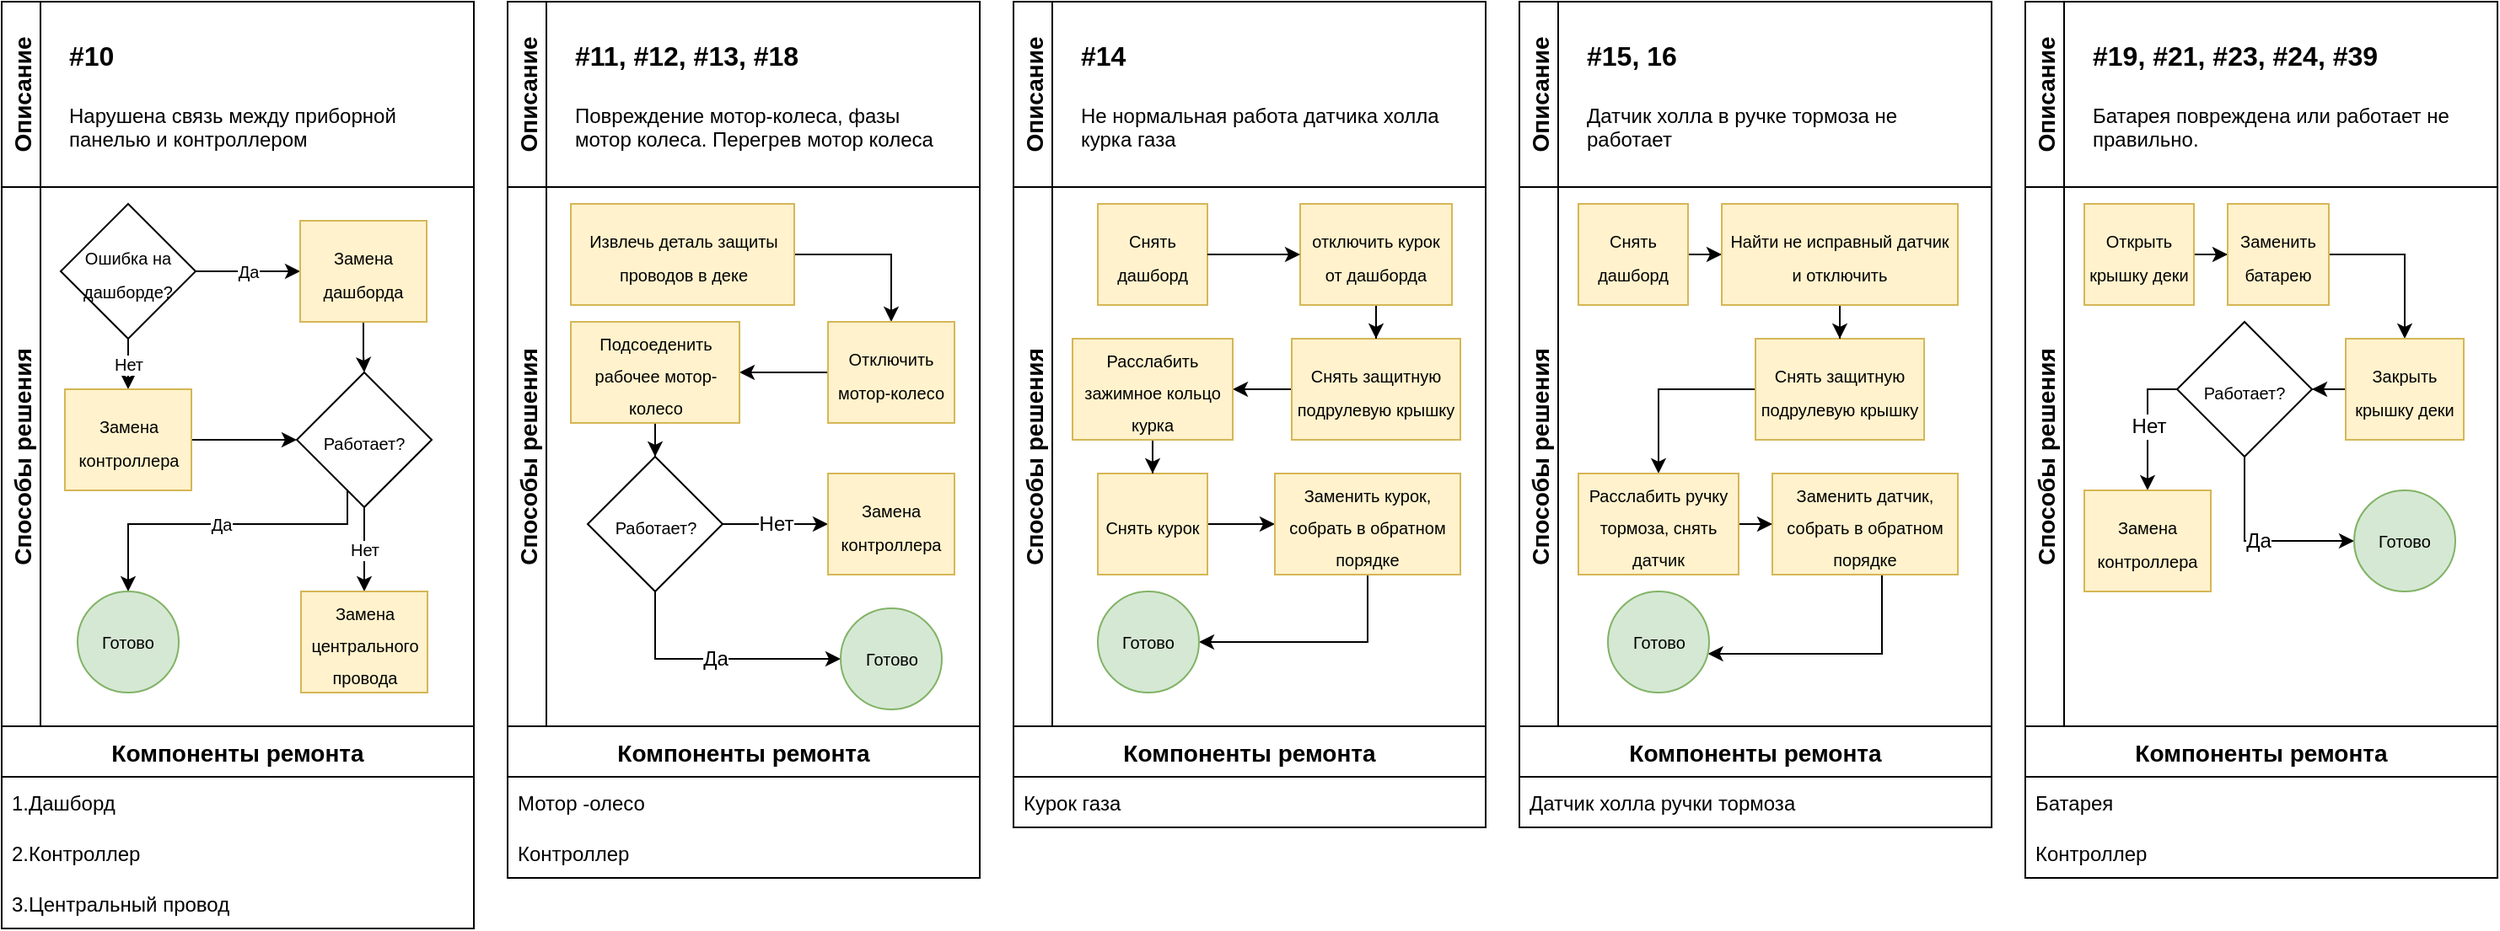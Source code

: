 <mxfile version="20.4.0" type="github">
  <diagram id="C5RBs43oDa-KdzZeNtuy" name="Page-1">
    <mxGraphModel dx="1050" dy="553" grid="1" gridSize="10" guides="1" tooltips="1" connect="1" arrows="1" fold="1" page="1" pageScale="1" pageWidth="827" pageHeight="1169" math="0" shadow="0">
      <root>
        <mxCell id="WIyWlLk6GJQsqaUBKTNV-0" />
        <mxCell id="WIyWlLk6GJQsqaUBKTNV-1" parent="WIyWlLk6GJQsqaUBKTNV-0" />
        <mxCell id="MVbqZQjScUCZrP6E3Oa8-44" value="" style="group" vertex="1" connectable="0" parent="WIyWlLk6GJQsqaUBKTNV-1">
          <mxGeometry x="10" y="20" width="280" height="550" as="geometry" />
        </mxCell>
        <mxCell id="MVbqZQjScUCZrP6E3Oa8-1" value="Способы решения" style="swimlane;horizontal=0;fontSize=14;" vertex="1" parent="MVbqZQjScUCZrP6E3Oa8-44">
          <mxGeometry y="110" width="280" height="320" as="geometry" />
        </mxCell>
        <mxCell id="MVbqZQjScUCZrP6E3Oa8-6" value="Да" style="edgeStyle=orthogonalEdgeStyle;rounded=0;orthogonalLoop=1;jettySize=auto;html=1;fontSize=10;" edge="1" parent="MVbqZQjScUCZrP6E3Oa8-1" source="MVbqZQjScUCZrP6E3Oa8-4" target="MVbqZQjScUCZrP6E3Oa8-5">
          <mxGeometry relative="1" as="geometry" />
        </mxCell>
        <mxCell id="MVbqZQjScUCZrP6E3Oa8-10" value="Нет" style="edgeStyle=orthogonalEdgeStyle;rounded=0;orthogonalLoop=1;jettySize=auto;html=1;entryX=0.5;entryY=0;entryDx=0;entryDy=0;fontSize=10;" edge="1" parent="MVbqZQjScUCZrP6E3Oa8-1" source="MVbqZQjScUCZrP6E3Oa8-4" target="MVbqZQjScUCZrP6E3Oa8-8">
          <mxGeometry relative="1" as="geometry" />
        </mxCell>
        <mxCell id="MVbqZQjScUCZrP6E3Oa8-4" value="&lt;font style=&quot;font-size: 10px;&quot;&gt;Ошибка на дашборде?&lt;/font&gt;" style="rhombus;whiteSpace=wrap;html=1;fontSize=16;" vertex="1" parent="MVbqZQjScUCZrP6E3Oa8-1">
          <mxGeometry x="35" y="10" width="80" height="80" as="geometry" />
        </mxCell>
        <mxCell id="MVbqZQjScUCZrP6E3Oa8-25" style="edgeStyle=orthogonalEdgeStyle;rounded=0;orthogonalLoop=1;jettySize=auto;html=1;entryX=0.5;entryY=0;entryDx=0;entryDy=0;fontSize=10;" edge="1" parent="MVbqZQjScUCZrP6E3Oa8-1" source="MVbqZQjScUCZrP6E3Oa8-5" target="MVbqZQjScUCZrP6E3Oa8-11">
          <mxGeometry relative="1" as="geometry" />
        </mxCell>
        <mxCell id="MVbqZQjScUCZrP6E3Oa8-5" value="&lt;font style=&quot;font-size: 10px;&quot;&gt;Замена дашборда&lt;/font&gt;" style="whiteSpace=wrap;html=1;fontSize=16;fillColor=#fff2cc;strokeColor=#d6b656;" vertex="1" parent="MVbqZQjScUCZrP6E3Oa8-1">
          <mxGeometry x="177" y="20" width="75" height="60" as="geometry" />
        </mxCell>
        <mxCell id="MVbqZQjScUCZrP6E3Oa8-20" style="edgeStyle=orthogonalEdgeStyle;rounded=0;orthogonalLoop=1;jettySize=auto;html=1;entryX=0;entryY=0.5;entryDx=0;entryDy=0;fontSize=10;" edge="1" parent="MVbqZQjScUCZrP6E3Oa8-1" source="MVbqZQjScUCZrP6E3Oa8-8" target="MVbqZQjScUCZrP6E3Oa8-11">
          <mxGeometry relative="1" as="geometry" />
        </mxCell>
        <mxCell id="MVbqZQjScUCZrP6E3Oa8-8" value="&lt;font style=&quot;font-size: 10px;&quot;&gt;Замена контроллера&lt;/font&gt;" style="whiteSpace=wrap;html=1;fontSize=16;fillColor=#fff2cc;strokeColor=#d6b656;" vertex="1" parent="MVbqZQjScUCZrP6E3Oa8-1">
          <mxGeometry x="37.5" y="120" width="75" height="60" as="geometry" />
        </mxCell>
        <mxCell id="MVbqZQjScUCZrP6E3Oa8-23" value="Да" style="edgeStyle=orthogonalEdgeStyle;rounded=0;orthogonalLoop=1;jettySize=auto;html=1;fontSize=10;" edge="1" parent="MVbqZQjScUCZrP6E3Oa8-1" source="MVbqZQjScUCZrP6E3Oa8-11" target="MVbqZQjScUCZrP6E3Oa8-16">
          <mxGeometry relative="1" as="geometry">
            <Array as="points">
              <mxPoint x="205" y="200" />
              <mxPoint x="75" y="200" />
            </Array>
          </mxGeometry>
        </mxCell>
        <mxCell id="MVbqZQjScUCZrP6E3Oa8-24" value="Нет" style="edgeStyle=orthogonalEdgeStyle;rounded=0;orthogonalLoop=1;jettySize=auto;html=1;entryX=0.5;entryY=0;entryDx=0;entryDy=0;fontSize=10;" edge="1" parent="MVbqZQjScUCZrP6E3Oa8-1" source="MVbqZQjScUCZrP6E3Oa8-11" target="MVbqZQjScUCZrP6E3Oa8-13">
          <mxGeometry relative="1" as="geometry" />
        </mxCell>
        <mxCell id="MVbqZQjScUCZrP6E3Oa8-11" value="&lt;font style=&quot;font-size: 10px;&quot;&gt;Работает?&lt;/font&gt;" style="rhombus;whiteSpace=wrap;html=1;fontSize=16;" vertex="1" parent="MVbqZQjScUCZrP6E3Oa8-1">
          <mxGeometry x="175" y="110" width="80" height="80" as="geometry" />
        </mxCell>
        <mxCell id="MVbqZQjScUCZrP6E3Oa8-13" value="&lt;font style=&quot;font-size: 10px;&quot;&gt;Замена центрального провода&lt;/font&gt;" style="whiteSpace=wrap;html=1;fontSize=16;fillColor=#fff2cc;strokeColor=#d6b656;" vertex="1" parent="MVbqZQjScUCZrP6E3Oa8-1">
          <mxGeometry x="177.5" y="240" width="75" height="60" as="geometry" />
        </mxCell>
        <mxCell id="MVbqZQjScUCZrP6E3Oa8-16" value="Готово" style="ellipse;whiteSpace=wrap;html=1;aspect=fixed;fontSize=10;fillColor=#d5e8d4;strokeColor=#82b366;" vertex="1" parent="MVbqZQjScUCZrP6E3Oa8-1">
          <mxGeometry x="45" y="240" width="60" height="60" as="geometry" />
        </mxCell>
        <mxCell id="MVbqZQjScUCZrP6E3Oa8-2" value="Описание" style="swimlane;horizontal=0;fontSize=14;" vertex="1" parent="MVbqZQjScUCZrP6E3Oa8-44">
          <mxGeometry width="280" height="110" as="geometry" />
        </mxCell>
        <mxCell id="MVbqZQjScUCZrP6E3Oa8-0" value="&lt;h1&gt;&lt;font style=&quot;font-size: 16px;&quot;&gt;#10&lt;/font&gt;&lt;/h1&gt;&lt;p&gt;Нарушена связь между приборной панелью и контроллером&lt;br&gt;&lt;/p&gt;" style="text;html=1;strokeColor=none;fillColor=none;spacing=5;spacingTop=-20;whiteSpace=wrap;overflow=hidden;rounded=0;" vertex="1" parent="MVbqZQjScUCZrP6E3Oa8-2">
          <mxGeometry x="35" y="10" width="235" height="90" as="geometry" />
        </mxCell>
        <mxCell id="MVbqZQjScUCZrP6E3Oa8-40" value="Компоненты ремонта" style="swimlane;fontStyle=1;childLayout=stackLayout;horizontal=1;startSize=30;horizontalStack=0;resizeParent=1;resizeParentMax=0;resizeLast=0;collapsible=1;marginBottom=0;fontSize=14;" vertex="1" parent="MVbqZQjScUCZrP6E3Oa8-44">
          <mxGeometry y="430" width="280" height="120" as="geometry" />
        </mxCell>
        <mxCell id="MVbqZQjScUCZrP6E3Oa8-41" value="1.Дашборд" style="text;strokeColor=none;fillColor=none;align=left;verticalAlign=middle;spacingLeft=4;spacingRight=4;overflow=hidden;points=[[0,0.5],[1,0.5]];portConstraint=eastwest;rotatable=0;fontSize=12;" vertex="1" parent="MVbqZQjScUCZrP6E3Oa8-40">
          <mxGeometry y="30" width="280" height="30" as="geometry" />
        </mxCell>
        <mxCell id="MVbqZQjScUCZrP6E3Oa8-42" value="2.Контроллер" style="text;strokeColor=none;fillColor=none;align=left;verticalAlign=middle;spacingLeft=4;spacingRight=4;overflow=hidden;points=[[0,0.5],[1,0.5]];portConstraint=eastwest;rotatable=0;fontSize=12;" vertex="1" parent="MVbqZQjScUCZrP6E3Oa8-40">
          <mxGeometry y="60" width="280" height="30" as="geometry" />
        </mxCell>
        <mxCell id="MVbqZQjScUCZrP6E3Oa8-43" value="3.Центральный провод" style="text;strokeColor=none;fillColor=none;align=left;verticalAlign=middle;spacingLeft=4;spacingRight=4;overflow=hidden;points=[[0,0.5],[1,0.5]];portConstraint=eastwest;rotatable=0;fontSize=12;" vertex="1" parent="MVbqZQjScUCZrP6E3Oa8-40">
          <mxGeometry y="90" width="280" height="30" as="geometry" />
        </mxCell>
        <mxCell id="MVbqZQjScUCZrP6E3Oa8-45" value="" style="group" vertex="1" connectable="0" parent="WIyWlLk6GJQsqaUBKTNV-1">
          <mxGeometry x="310" y="20" width="280" height="550" as="geometry" />
        </mxCell>
        <mxCell id="MVbqZQjScUCZrP6E3Oa8-46" value="Способы решения" style="swimlane;horizontal=0;fontSize=14;" vertex="1" parent="MVbqZQjScUCZrP6E3Oa8-45">
          <mxGeometry y="110" width="280" height="320" as="geometry" />
        </mxCell>
        <mxCell id="MVbqZQjScUCZrP6E3Oa8-75" style="edgeStyle=orthogonalEdgeStyle;rounded=0;orthogonalLoop=1;jettySize=auto;html=1;entryX=0.5;entryY=0;entryDx=0;entryDy=0;fontSize=12;" edge="1" parent="MVbqZQjScUCZrP6E3Oa8-46" source="MVbqZQjScUCZrP6E3Oa8-51" target="MVbqZQjScUCZrP6E3Oa8-53">
          <mxGeometry relative="1" as="geometry" />
        </mxCell>
        <mxCell id="MVbqZQjScUCZrP6E3Oa8-51" value="&lt;span style=&quot;font-size: 10px;&quot;&gt;Извлечь деталь защиты проводов в деке&lt;/span&gt;" style="whiteSpace=wrap;html=1;fontSize=16;fillColor=#fff2cc;strokeColor=#d6b656;" vertex="1" parent="MVbqZQjScUCZrP6E3Oa8-46">
          <mxGeometry x="37.5" y="10" width="132.5" height="60" as="geometry" />
        </mxCell>
        <mxCell id="MVbqZQjScUCZrP6E3Oa8-76" style="edgeStyle=orthogonalEdgeStyle;rounded=0;orthogonalLoop=1;jettySize=auto;html=1;entryX=1;entryY=0.5;entryDx=0;entryDy=0;fontSize=12;" edge="1" parent="MVbqZQjScUCZrP6E3Oa8-46" source="MVbqZQjScUCZrP6E3Oa8-53" target="MVbqZQjScUCZrP6E3Oa8-57">
          <mxGeometry relative="1" as="geometry" />
        </mxCell>
        <mxCell id="MVbqZQjScUCZrP6E3Oa8-53" value="&lt;font style=&quot;font-size: 10px;&quot;&gt;Отключить мотор-колесо&lt;/font&gt;" style="whiteSpace=wrap;html=1;fontSize=16;fillColor=#fff2cc;strokeColor=#d6b656;" vertex="1" parent="MVbqZQjScUCZrP6E3Oa8-46">
          <mxGeometry x="190" y="80" width="75" height="60" as="geometry" />
        </mxCell>
        <mxCell id="MVbqZQjScUCZrP6E3Oa8-77" style="edgeStyle=orthogonalEdgeStyle;rounded=0;orthogonalLoop=1;jettySize=auto;html=1;entryX=0.5;entryY=0;entryDx=0;entryDy=0;fontSize=12;" edge="1" parent="MVbqZQjScUCZrP6E3Oa8-46" source="MVbqZQjScUCZrP6E3Oa8-57" target="MVbqZQjScUCZrP6E3Oa8-66">
          <mxGeometry relative="1" as="geometry" />
        </mxCell>
        <mxCell id="MVbqZQjScUCZrP6E3Oa8-57" value="&lt;font style=&quot;font-size: 10px;&quot;&gt;Подсоеденить рабочее мотор-колесо&lt;/font&gt;" style="whiteSpace=wrap;html=1;fontSize=16;fillColor=#fff2cc;strokeColor=#d6b656;" vertex="1" parent="MVbqZQjScUCZrP6E3Oa8-46">
          <mxGeometry x="37.5" y="80" width="100" height="60" as="geometry" />
        </mxCell>
        <mxCell id="MVbqZQjScUCZrP6E3Oa8-78" value="Нет" style="edgeStyle=orthogonalEdgeStyle;rounded=0;orthogonalLoop=1;jettySize=auto;html=1;entryX=0;entryY=0.5;entryDx=0;entryDy=0;fontSize=12;" edge="1" parent="MVbqZQjScUCZrP6E3Oa8-46" source="MVbqZQjScUCZrP6E3Oa8-66" target="MVbqZQjScUCZrP6E3Oa8-70">
          <mxGeometry relative="1" as="geometry" />
        </mxCell>
        <mxCell id="MVbqZQjScUCZrP6E3Oa8-80" value="Да" style="edgeStyle=orthogonalEdgeStyle;rounded=0;orthogonalLoop=1;jettySize=auto;html=1;entryX=0;entryY=0.5;entryDx=0;entryDy=0;fontSize=12;" edge="1" parent="MVbqZQjScUCZrP6E3Oa8-46" source="MVbqZQjScUCZrP6E3Oa8-66" target="MVbqZQjScUCZrP6E3Oa8-72">
          <mxGeometry relative="1" as="geometry">
            <Array as="points">
              <mxPoint x="88" y="280" />
            </Array>
          </mxGeometry>
        </mxCell>
        <mxCell id="MVbqZQjScUCZrP6E3Oa8-66" value="&lt;font style=&quot;font-size: 10px;&quot;&gt;Работает?&lt;/font&gt;" style="rhombus;whiteSpace=wrap;html=1;fontSize=16;" vertex="1" parent="MVbqZQjScUCZrP6E3Oa8-46">
          <mxGeometry x="47.5" y="160" width="80" height="80" as="geometry" />
        </mxCell>
        <mxCell id="MVbqZQjScUCZrP6E3Oa8-72" value="Готово" style="ellipse;whiteSpace=wrap;html=1;aspect=fixed;fontSize=10;fillColor=#d5e8d4;strokeColor=#82b366;" vertex="1" parent="MVbqZQjScUCZrP6E3Oa8-46">
          <mxGeometry x="197.5" y="250" width="60" height="60" as="geometry" />
        </mxCell>
        <mxCell id="MVbqZQjScUCZrP6E3Oa8-70" value="&lt;font style=&quot;font-size: 10px;&quot;&gt;Замена контроллера&lt;/font&gt;" style="whiteSpace=wrap;html=1;fontSize=16;fillColor=#fff2cc;strokeColor=#d6b656;" vertex="1" parent="MVbqZQjScUCZrP6E3Oa8-46">
          <mxGeometry x="190" y="170" width="75" height="60" as="geometry" />
        </mxCell>
        <mxCell id="MVbqZQjScUCZrP6E3Oa8-59" value="Описание" style="swimlane;horizontal=0;fontSize=14;" vertex="1" parent="MVbqZQjScUCZrP6E3Oa8-45">
          <mxGeometry width="280" height="110" as="geometry" />
        </mxCell>
        <mxCell id="MVbqZQjScUCZrP6E3Oa8-60" value="&lt;h1&gt;&lt;font style=&quot;font-size: 16px;&quot;&gt;#11, #12, #13, #18&lt;/font&gt;&lt;/h1&gt;&lt;p&gt;Повреждение мотор-колеса, фазы мотор колеса. Перегрев мотор колеса&lt;br&gt;&lt;/p&gt;" style="text;html=1;strokeColor=none;fillColor=none;spacing=5;spacingTop=-20;whiteSpace=wrap;overflow=hidden;rounded=0;" vertex="1" parent="MVbqZQjScUCZrP6E3Oa8-59">
          <mxGeometry x="35" y="10" width="235" height="90" as="geometry" />
        </mxCell>
        <mxCell id="MVbqZQjScUCZrP6E3Oa8-61" value="Компоненты ремонта" style="swimlane;fontStyle=1;childLayout=stackLayout;horizontal=1;startSize=30;horizontalStack=0;resizeParent=1;resizeParentMax=0;resizeLast=0;collapsible=1;marginBottom=0;fontSize=14;" vertex="1" parent="MVbqZQjScUCZrP6E3Oa8-45">
          <mxGeometry y="430" width="280" height="90" as="geometry" />
        </mxCell>
        <mxCell id="MVbqZQjScUCZrP6E3Oa8-62" value="Мотор -олесо" style="text;strokeColor=none;fillColor=none;align=left;verticalAlign=middle;spacingLeft=4;spacingRight=4;overflow=hidden;points=[[0,0.5],[1,0.5]];portConstraint=eastwest;rotatable=0;fontSize=12;" vertex="1" parent="MVbqZQjScUCZrP6E3Oa8-61">
          <mxGeometry y="30" width="280" height="30" as="geometry" />
        </mxCell>
        <mxCell id="MVbqZQjScUCZrP6E3Oa8-63" value="Контроллер" style="text;strokeColor=none;fillColor=none;align=left;verticalAlign=middle;spacingLeft=4;spacingRight=4;overflow=hidden;points=[[0,0.5],[1,0.5]];portConstraint=eastwest;rotatable=0;fontSize=12;" vertex="1" parent="MVbqZQjScUCZrP6E3Oa8-61">
          <mxGeometry y="60" width="280" height="30" as="geometry" />
        </mxCell>
        <mxCell id="MVbqZQjScUCZrP6E3Oa8-81" value="Способы решения" style="swimlane;horizontal=0;fontSize=14;" vertex="1" parent="WIyWlLk6GJQsqaUBKTNV-1">
          <mxGeometry x="610" y="130" width="280" height="320" as="geometry" />
        </mxCell>
        <mxCell id="MVbqZQjScUCZrP6E3Oa8-84" style="edgeStyle=orthogonalEdgeStyle;rounded=0;orthogonalLoop=1;jettySize=auto;html=1;entryX=1;entryY=0.5;entryDx=0;entryDy=0;fontSize=12;" edge="1" parent="MVbqZQjScUCZrP6E3Oa8-81" source="MVbqZQjScUCZrP6E3Oa8-85">
          <mxGeometry relative="1" as="geometry">
            <mxPoint x="137.5" y="110" as="targetPoint" />
          </mxGeometry>
        </mxCell>
        <mxCell id="MVbqZQjScUCZrP6E3Oa8-86" style="edgeStyle=orthogonalEdgeStyle;rounded=0;orthogonalLoop=1;jettySize=auto;html=1;entryX=0.5;entryY=0;entryDx=0;entryDy=0;fontSize=12;" edge="1" parent="MVbqZQjScUCZrP6E3Oa8-81" target="MVbqZQjScUCZrP6E3Oa8-90">
          <mxGeometry relative="1" as="geometry">
            <mxPoint x="87.5" y="140" as="sourcePoint" />
          </mxGeometry>
        </mxCell>
        <mxCell id="MVbqZQjScUCZrP6E3Oa8-88" value="Нет" style="edgeStyle=orthogonalEdgeStyle;rounded=0;orthogonalLoop=1;jettySize=auto;html=1;entryX=0;entryY=0.5;entryDx=0;entryDy=0;fontSize=12;" edge="1" parent="MVbqZQjScUCZrP6E3Oa8-81" target="MVbqZQjScUCZrP6E3Oa8-92">
          <mxGeometry relative="1" as="geometry">
            <mxPoint x="127.5" y="200" as="sourcePoint" />
          </mxGeometry>
        </mxCell>
        <mxCell id="MVbqZQjScUCZrP6E3Oa8-89" value="Да" style="edgeStyle=orthogonalEdgeStyle;rounded=0;orthogonalLoop=1;jettySize=auto;html=1;entryX=0;entryY=0.5;entryDx=0;entryDy=0;fontSize=12;" edge="1" parent="MVbqZQjScUCZrP6E3Oa8-81" target="MVbqZQjScUCZrP6E3Oa8-91">
          <mxGeometry relative="1" as="geometry">
            <Array as="points">
              <mxPoint x="88" y="280" />
            </Array>
            <mxPoint x="87.5" y="240" as="sourcePoint" />
          </mxGeometry>
        </mxCell>
        <mxCell id="MVbqZQjScUCZrP6E3Oa8-99" value="&lt;span style=&quot;font-size: 10px;&quot;&gt;Снять дашборд&lt;/span&gt;" style="whiteSpace=wrap;html=1;fontSize=16;fillColor=#fff2cc;strokeColor=#d6b656;" vertex="1" parent="MVbqZQjScUCZrP6E3Oa8-81">
          <mxGeometry x="50" y="10" width="65" height="60" as="geometry" />
        </mxCell>
        <mxCell id="MVbqZQjScUCZrP6E3Oa8-152" style="edgeStyle=orthogonalEdgeStyle;rounded=0;orthogonalLoop=1;jettySize=auto;html=1;entryX=1;entryY=0.5;entryDx=0;entryDy=0;fontSize=12;" edge="1" parent="MVbqZQjScUCZrP6E3Oa8-81" source="MVbqZQjScUCZrP6E3Oa8-101" target="MVbqZQjScUCZrP6E3Oa8-83">
          <mxGeometry relative="1" as="geometry" />
        </mxCell>
        <mxCell id="MVbqZQjScUCZrP6E3Oa8-101" value="&lt;span style=&quot;font-size: 10px;&quot;&gt;Снять защитную подрулевую крышку&lt;/span&gt;" style="whiteSpace=wrap;html=1;fontSize=16;fillColor=#fff2cc;strokeColor=#d6b656;" vertex="1" parent="MVbqZQjScUCZrP6E3Oa8-81">
          <mxGeometry x="165" y="90" width="100" height="60" as="geometry" />
        </mxCell>
        <mxCell id="MVbqZQjScUCZrP6E3Oa8-154" style="edgeStyle=orthogonalEdgeStyle;rounded=0;orthogonalLoop=1;jettySize=auto;html=1;entryX=0;entryY=0.5;entryDx=0;entryDy=0;fontSize=12;" edge="1" parent="MVbqZQjScUCZrP6E3Oa8-81" source="MVbqZQjScUCZrP6E3Oa8-111" target="MVbqZQjScUCZrP6E3Oa8-115">
          <mxGeometry relative="1" as="geometry" />
        </mxCell>
        <mxCell id="MVbqZQjScUCZrP6E3Oa8-111" value="&lt;span style=&quot;font-size: 10px;&quot;&gt;Снять курок&lt;/span&gt;" style="whiteSpace=wrap;html=1;fontSize=16;fillColor=#fff2cc;strokeColor=#d6b656;" vertex="1" parent="MVbqZQjScUCZrP6E3Oa8-81">
          <mxGeometry x="50" y="170" width="65" height="60" as="geometry" />
        </mxCell>
        <mxCell id="MVbqZQjScUCZrP6E3Oa8-156" style="edgeStyle=orthogonalEdgeStyle;rounded=0;orthogonalLoop=1;jettySize=auto;html=1;entryX=1;entryY=0.5;entryDx=0;entryDy=0;fontSize=12;" edge="1" parent="MVbqZQjScUCZrP6E3Oa8-81" source="MVbqZQjScUCZrP6E3Oa8-115" target="MVbqZQjScUCZrP6E3Oa8-117">
          <mxGeometry relative="1" as="geometry">
            <Array as="points">
              <mxPoint x="210" y="270" />
            </Array>
          </mxGeometry>
        </mxCell>
        <mxCell id="MVbqZQjScUCZrP6E3Oa8-115" value="&lt;span style=&quot;font-size: 10px;&quot;&gt;Заменить курок, собрать в обратном порядке&lt;/span&gt;" style="whiteSpace=wrap;html=1;fontSize=16;fillColor=#fff2cc;strokeColor=#d6b656;" vertex="1" parent="MVbqZQjScUCZrP6E3Oa8-81">
          <mxGeometry x="155" y="170" width="110" height="60" as="geometry" />
        </mxCell>
        <mxCell id="MVbqZQjScUCZrP6E3Oa8-117" value="Готово" style="ellipse;whiteSpace=wrap;html=1;aspect=fixed;fontSize=10;fillColor=#d5e8d4;strokeColor=#82b366;" vertex="1" parent="MVbqZQjScUCZrP6E3Oa8-81">
          <mxGeometry x="50" y="240" width="60" height="60" as="geometry" />
        </mxCell>
        <mxCell id="MVbqZQjScUCZrP6E3Oa8-151" style="edgeStyle=orthogonalEdgeStyle;rounded=0;orthogonalLoop=1;jettySize=auto;html=1;entryX=0.5;entryY=0;entryDx=0;entryDy=0;fontSize=12;" edge="1" parent="MVbqZQjScUCZrP6E3Oa8-81" source="MVbqZQjScUCZrP6E3Oa8-144" target="MVbqZQjScUCZrP6E3Oa8-101">
          <mxGeometry relative="1" as="geometry" />
        </mxCell>
        <mxCell id="MVbqZQjScUCZrP6E3Oa8-144" value="&lt;span style=&quot;font-size: 10px;&quot;&gt;отключить курок от дашборда&lt;/span&gt;" style="whiteSpace=wrap;html=1;fontSize=16;fillColor=#fff2cc;strokeColor=#d6b656;" vertex="1" parent="MVbqZQjScUCZrP6E3Oa8-81">
          <mxGeometry x="170" y="10" width="90" height="60" as="geometry" />
        </mxCell>
        <mxCell id="MVbqZQjScUCZrP6E3Oa8-145" value="" style="edgeStyle=orthogonalEdgeStyle;rounded=0;orthogonalLoop=1;jettySize=auto;html=1;fontSize=12;" edge="1" parent="MVbqZQjScUCZrP6E3Oa8-81" source="MVbqZQjScUCZrP6E3Oa8-99" target="MVbqZQjScUCZrP6E3Oa8-144">
          <mxGeometry relative="1" as="geometry" />
        </mxCell>
        <mxCell id="MVbqZQjScUCZrP6E3Oa8-153" style="edgeStyle=orthogonalEdgeStyle;rounded=0;orthogonalLoop=1;jettySize=auto;html=1;entryX=0.5;entryY=0;entryDx=0;entryDy=0;fontSize=12;" edge="1" parent="MVbqZQjScUCZrP6E3Oa8-81" source="MVbqZQjScUCZrP6E3Oa8-83" target="MVbqZQjScUCZrP6E3Oa8-111">
          <mxGeometry relative="1" as="geometry" />
        </mxCell>
        <mxCell id="MVbqZQjScUCZrP6E3Oa8-83" value="&lt;span style=&quot;font-size: 10px;&quot;&gt;Расслабить зажимное кольцо курка&lt;/span&gt;" style="whiteSpace=wrap;html=1;fontSize=16;fillColor=#fff2cc;strokeColor=#d6b656;" vertex="1" parent="MVbqZQjScUCZrP6E3Oa8-81">
          <mxGeometry x="35" y="90" width="95" height="60" as="geometry" />
        </mxCell>
        <mxCell id="MVbqZQjScUCZrP6E3Oa8-93" value="Описание" style="swimlane;horizontal=0;fontSize=14;" vertex="1" parent="WIyWlLk6GJQsqaUBKTNV-1">
          <mxGeometry x="610" y="20" width="280" height="110" as="geometry" />
        </mxCell>
        <mxCell id="MVbqZQjScUCZrP6E3Oa8-94" value="&lt;h1&gt;&lt;font style=&quot;font-size: 16px;&quot;&gt;#14&lt;/font&gt;&lt;/h1&gt;&lt;p&gt;Не нормальная работа датчика холла курка газа&lt;br&gt;&lt;/p&gt;" style="text;html=1;strokeColor=none;fillColor=none;spacing=5;spacingTop=-20;whiteSpace=wrap;overflow=hidden;rounded=0;" vertex="1" parent="MVbqZQjScUCZrP6E3Oa8-93">
          <mxGeometry x="35" y="10" width="235" height="90" as="geometry" />
        </mxCell>
        <mxCell id="MVbqZQjScUCZrP6E3Oa8-95" value="Компоненты ремонта" style="swimlane;fontStyle=1;childLayout=stackLayout;horizontal=1;startSize=30;horizontalStack=0;resizeParent=1;resizeParentMax=0;resizeLast=0;collapsible=1;marginBottom=0;fontSize=14;" vertex="1" parent="WIyWlLk6GJQsqaUBKTNV-1">
          <mxGeometry x="610" y="450" width="280" height="60" as="geometry" />
        </mxCell>
        <mxCell id="MVbqZQjScUCZrP6E3Oa8-96" value="Курок газа" style="text;strokeColor=none;fillColor=none;align=left;verticalAlign=middle;spacingLeft=4;spacingRight=4;overflow=hidden;points=[[0,0.5],[1,0.5]];portConstraint=eastwest;rotatable=0;fontSize=12;" vertex="1" parent="MVbqZQjScUCZrP6E3Oa8-95">
          <mxGeometry y="30" width="280" height="30" as="geometry" />
        </mxCell>
        <mxCell id="MVbqZQjScUCZrP6E3Oa8-119" value="Способы решения" style="swimlane;horizontal=0;fontSize=14;" vertex="1" parent="WIyWlLk6GJQsqaUBKTNV-1">
          <mxGeometry x="910" y="130" width="280" height="320" as="geometry" />
        </mxCell>
        <mxCell id="MVbqZQjScUCZrP6E3Oa8-122" style="edgeStyle=orthogonalEdgeStyle;rounded=0;orthogonalLoop=1;jettySize=auto;html=1;entryX=1;entryY=0.5;entryDx=0;entryDy=0;fontSize=12;" edge="1" parent="MVbqZQjScUCZrP6E3Oa8-119">
          <mxGeometry relative="1" as="geometry">
            <mxPoint x="137.5" y="110" as="targetPoint" />
          </mxGeometry>
        </mxCell>
        <mxCell id="MVbqZQjScUCZrP6E3Oa8-123" style="edgeStyle=orthogonalEdgeStyle;rounded=0;orthogonalLoop=1;jettySize=auto;html=1;entryX=0.5;entryY=0;entryDx=0;entryDy=0;fontSize=12;" edge="1" parent="MVbqZQjScUCZrP6E3Oa8-119">
          <mxGeometry relative="1" as="geometry">
            <mxPoint x="87.5" y="140" as="sourcePoint" />
          </mxGeometry>
        </mxCell>
        <mxCell id="MVbqZQjScUCZrP6E3Oa8-124" value="Нет" style="edgeStyle=orthogonalEdgeStyle;rounded=0;orthogonalLoop=1;jettySize=auto;html=1;entryX=0;entryY=0.5;entryDx=0;entryDy=0;fontSize=12;" edge="1" parent="MVbqZQjScUCZrP6E3Oa8-119">
          <mxGeometry relative="1" as="geometry">
            <mxPoint x="127.5" y="200" as="sourcePoint" />
          </mxGeometry>
        </mxCell>
        <mxCell id="MVbqZQjScUCZrP6E3Oa8-125" value="Да" style="edgeStyle=orthogonalEdgeStyle;rounded=0;orthogonalLoop=1;jettySize=auto;html=1;entryX=0;entryY=0.5;entryDx=0;entryDy=0;fontSize=12;" edge="1" parent="MVbqZQjScUCZrP6E3Oa8-119">
          <mxGeometry relative="1" as="geometry">
            <Array as="points">
              <mxPoint x="88" y="280" />
            </Array>
            <mxPoint x="87.5" y="240" as="sourcePoint" />
          </mxGeometry>
        </mxCell>
        <mxCell id="MVbqZQjScUCZrP6E3Oa8-160" style="edgeStyle=orthogonalEdgeStyle;rounded=0;orthogonalLoop=1;jettySize=auto;html=1;entryX=0;entryY=0.5;entryDx=0;entryDy=0;fontSize=12;" edge="1" parent="MVbqZQjScUCZrP6E3Oa8-119" source="MVbqZQjScUCZrP6E3Oa8-127" target="MVbqZQjScUCZrP6E3Oa8-121">
          <mxGeometry relative="1" as="geometry" />
        </mxCell>
        <mxCell id="MVbqZQjScUCZrP6E3Oa8-127" value="&lt;span style=&quot;font-size: 10px;&quot;&gt;Снять дашборд&lt;/span&gt;" style="whiteSpace=wrap;html=1;fontSize=16;fillColor=#fff2cc;strokeColor=#d6b656;" vertex="1" parent="MVbqZQjScUCZrP6E3Oa8-119">
          <mxGeometry x="35" y="10" width="65" height="60" as="geometry" />
        </mxCell>
        <mxCell id="MVbqZQjScUCZrP6E3Oa8-162" style="edgeStyle=orthogonalEdgeStyle;rounded=0;orthogonalLoop=1;jettySize=auto;html=1;entryX=0.5;entryY=0;entryDx=0;entryDy=0;fontSize=12;" edge="1" parent="MVbqZQjScUCZrP6E3Oa8-119" source="MVbqZQjScUCZrP6E3Oa8-129" target="MVbqZQjScUCZrP6E3Oa8-131">
          <mxGeometry relative="1" as="geometry" />
        </mxCell>
        <mxCell id="MVbqZQjScUCZrP6E3Oa8-129" value="&lt;span style=&quot;font-size: 10px;&quot;&gt;Снять защитную подрулевую крышку&lt;/span&gt;" style="whiteSpace=wrap;html=1;fontSize=16;fillColor=#fff2cc;strokeColor=#d6b656;" vertex="1" parent="MVbqZQjScUCZrP6E3Oa8-119">
          <mxGeometry x="140" y="90" width="100" height="60" as="geometry" />
        </mxCell>
        <mxCell id="MVbqZQjScUCZrP6E3Oa8-130" style="edgeStyle=orthogonalEdgeStyle;rounded=0;orthogonalLoop=1;jettySize=auto;html=1;entryX=0;entryY=0.5;entryDx=0;entryDy=0;fontSize=12;" edge="1" parent="MVbqZQjScUCZrP6E3Oa8-119" source="MVbqZQjScUCZrP6E3Oa8-131" target="MVbqZQjScUCZrP6E3Oa8-133">
          <mxGeometry relative="1" as="geometry" />
        </mxCell>
        <mxCell id="MVbqZQjScUCZrP6E3Oa8-131" value="&lt;span style=&quot;font-size: 10px;&quot;&gt;Расслабить ручку тормоза, снять датчик&lt;/span&gt;" style="whiteSpace=wrap;html=1;fontSize=16;fillColor=#fff2cc;strokeColor=#d6b656;" vertex="1" parent="MVbqZQjScUCZrP6E3Oa8-119">
          <mxGeometry x="35" y="170" width="95" height="60" as="geometry" />
        </mxCell>
        <mxCell id="MVbqZQjScUCZrP6E3Oa8-132" style="edgeStyle=orthogonalEdgeStyle;rounded=0;orthogonalLoop=1;jettySize=auto;html=1;entryX=0.988;entryY=0.624;entryDx=0;entryDy=0;entryPerimeter=0;fontSize=12;" edge="1" parent="MVbqZQjScUCZrP6E3Oa8-119" source="MVbqZQjScUCZrP6E3Oa8-133" target="MVbqZQjScUCZrP6E3Oa8-134">
          <mxGeometry relative="1" as="geometry">
            <Array as="points">
              <mxPoint x="215" y="277" />
              <mxPoint x="112" y="277" />
            </Array>
          </mxGeometry>
        </mxCell>
        <mxCell id="MVbqZQjScUCZrP6E3Oa8-133" value="&lt;span style=&quot;font-size: 10px;&quot;&gt;Заменить датчик, собрать в обратном порядке&lt;/span&gt;" style="whiteSpace=wrap;html=1;fontSize=16;fillColor=#fff2cc;strokeColor=#d6b656;" vertex="1" parent="MVbqZQjScUCZrP6E3Oa8-119">
          <mxGeometry x="150" y="170" width="110" height="60" as="geometry" />
        </mxCell>
        <mxCell id="MVbqZQjScUCZrP6E3Oa8-134" value="Готово" style="ellipse;whiteSpace=wrap;html=1;aspect=fixed;fontSize=10;fillColor=#d5e8d4;strokeColor=#82b366;" vertex="1" parent="MVbqZQjScUCZrP6E3Oa8-119">
          <mxGeometry x="52.5" y="240" width="60" height="60" as="geometry" />
        </mxCell>
        <mxCell id="MVbqZQjScUCZrP6E3Oa8-161" style="edgeStyle=orthogonalEdgeStyle;rounded=0;orthogonalLoop=1;jettySize=auto;html=1;entryX=0.5;entryY=0;entryDx=0;entryDy=0;fontSize=12;" edge="1" parent="MVbqZQjScUCZrP6E3Oa8-119" source="MVbqZQjScUCZrP6E3Oa8-121" target="MVbqZQjScUCZrP6E3Oa8-129">
          <mxGeometry relative="1" as="geometry" />
        </mxCell>
        <mxCell id="MVbqZQjScUCZrP6E3Oa8-121" value="&lt;span style=&quot;font-size: 10px;&quot;&gt;Найти не исправный датчик&lt;br&gt;и отключить&lt;/span&gt;" style="whiteSpace=wrap;html=1;fontSize=16;fillColor=#fff2cc;strokeColor=#d6b656;" vertex="1" parent="MVbqZQjScUCZrP6E3Oa8-119">
          <mxGeometry x="120" y="10" width="140" height="60" as="geometry" />
        </mxCell>
        <mxCell id="MVbqZQjScUCZrP6E3Oa8-135" value="Описание" style="swimlane;horizontal=0;fontSize=14;" vertex="1" parent="WIyWlLk6GJQsqaUBKTNV-1">
          <mxGeometry x="910" y="20" width="280" height="110" as="geometry" />
        </mxCell>
        <mxCell id="MVbqZQjScUCZrP6E3Oa8-136" value="&lt;h1&gt;&lt;font style=&quot;font-size: 16px;&quot;&gt;#15, 16&lt;/font&gt;&lt;/h1&gt;&lt;p&gt;Датчик холла в ручке тормоза не работает&lt;br&gt;&lt;/p&gt;" style="text;html=1;strokeColor=none;fillColor=none;spacing=5;spacingTop=-20;whiteSpace=wrap;overflow=hidden;rounded=0;" vertex="1" parent="MVbqZQjScUCZrP6E3Oa8-135">
          <mxGeometry x="35" y="10" width="235" height="90" as="geometry" />
        </mxCell>
        <mxCell id="MVbqZQjScUCZrP6E3Oa8-137" value="Компоненты ремонта" style="swimlane;fontStyle=1;childLayout=stackLayout;horizontal=1;startSize=30;horizontalStack=0;resizeParent=1;resizeParentMax=0;resizeLast=0;collapsible=1;marginBottom=0;fontSize=14;" vertex="1" parent="WIyWlLk6GJQsqaUBKTNV-1">
          <mxGeometry x="910" y="450" width="280" height="60" as="geometry" />
        </mxCell>
        <mxCell id="MVbqZQjScUCZrP6E3Oa8-138" value="Датчик холла ручки тормоза" style="text;strokeColor=none;fillColor=none;align=left;verticalAlign=middle;spacingLeft=4;spacingRight=4;overflow=hidden;points=[[0,0.5],[1,0.5]];portConstraint=eastwest;rotatable=0;fontSize=12;" vertex="1" parent="MVbqZQjScUCZrP6E3Oa8-137">
          <mxGeometry y="30" width="280" height="30" as="geometry" />
        </mxCell>
        <mxCell id="MVbqZQjScUCZrP6E3Oa8-163" value="Способы решения" style="swimlane;horizontal=0;fontSize=14;" vertex="1" parent="WIyWlLk6GJQsqaUBKTNV-1">
          <mxGeometry x="1210" y="130" width="280" height="320" as="geometry" />
        </mxCell>
        <mxCell id="MVbqZQjScUCZrP6E3Oa8-164" style="edgeStyle=orthogonalEdgeStyle;rounded=0;orthogonalLoop=1;jettySize=auto;html=1;entryX=1;entryY=0.5;entryDx=0;entryDy=0;fontSize=12;" edge="1" parent="MVbqZQjScUCZrP6E3Oa8-163">
          <mxGeometry relative="1" as="geometry">
            <mxPoint x="137.5" y="110" as="targetPoint" />
          </mxGeometry>
        </mxCell>
        <mxCell id="MVbqZQjScUCZrP6E3Oa8-165" style="edgeStyle=orthogonalEdgeStyle;rounded=0;orthogonalLoop=1;jettySize=auto;html=1;entryX=0.5;entryY=0;entryDx=0;entryDy=0;fontSize=12;" edge="1" parent="MVbqZQjScUCZrP6E3Oa8-163">
          <mxGeometry relative="1" as="geometry">
            <mxPoint x="87.5" y="140" as="sourcePoint" />
          </mxGeometry>
        </mxCell>
        <mxCell id="MVbqZQjScUCZrP6E3Oa8-166" value="Нет" style="edgeStyle=orthogonalEdgeStyle;rounded=0;orthogonalLoop=1;jettySize=auto;html=1;entryX=0;entryY=0.5;entryDx=0;entryDy=0;fontSize=12;" edge="1" parent="MVbqZQjScUCZrP6E3Oa8-163">
          <mxGeometry relative="1" as="geometry">
            <mxPoint x="127.5" y="200" as="sourcePoint" />
          </mxGeometry>
        </mxCell>
        <mxCell id="MVbqZQjScUCZrP6E3Oa8-167" value="Да" style="edgeStyle=orthogonalEdgeStyle;rounded=0;orthogonalLoop=1;jettySize=auto;html=1;entryX=0;entryY=0.5;entryDx=0;entryDy=0;fontSize=12;" edge="1" parent="MVbqZQjScUCZrP6E3Oa8-163">
          <mxGeometry relative="1" as="geometry">
            <Array as="points">
              <mxPoint x="88" y="280" />
            </Array>
            <mxPoint x="87.5" y="240" as="sourcePoint" />
          </mxGeometry>
        </mxCell>
        <mxCell id="MVbqZQjScUCZrP6E3Oa8-168" style="edgeStyle=orthogonalEdgeStyle;rounded=0;orthogonalLoop=1;jettySize=auto;html=1;entryX=0;entryY=0.5;entryDx=0;entryDy=0;fontSize=12;" edge="1" parent="MVbqZQjScUCZrP6E3Oa8-163" source="MVbqZQjScUCZrP6E3Oa8-169" target="MVbqZQjScUCZrP6E3Oa8-178">
          <mxGeometry relative="1" as="geometry" />
        </mxCell>
        <mxCell id="MVbqZQjScUCZrP6E3Oa8-169" value="&lt;span style=&quot;font-size: 10px;&quot;&gt;Открыть крышку деки&lt;/span&gt;" style="whiteSpace=wrap;html=1;fontSize=16;fillColor=#fff2cc;strokeColor=#d6b656;" vertex="1" parent="MVbqZQjScUCZrP6E3Oa8-163">
          <mxGeometry x="35" y="10" width="65" height="60" as="geometry" />
        </mxCell>
        <mxCell id="MVbqZQjScUCZrP6E3Oa8-172" style="edgeStyle=orthogonalEdgeStyle;rounded=0;orthogonalLoop=1;jettySize=auto;html=1;entryX=0;entryY=0.5;entryDx=0;entryDy=0;fontSize=12;" edge="1" parent="MVbqZQjScUCZrP6E3Oa8-163" target="MVbqZQjScUCZrP6E3Oa8-175">
          <mxGeometry relative="1" as="geometry">
            <mxPoint x="130" y="200.048" as="sourcePoint" />
          </mxGeometry>
        </mxCell>
        <mxCell id="MVbqZQjScUCZrP6E3Oa8-193" style="edgeStyle=orthogonalEdgeStyle;rounded=0;orthogonalLoop=1;jettySize=auto;html=1;entryX=0.5;entryY=0;entryDx=0;entryDy=0;fontSize=12;" edge="1" parent="MVbqZQjScUCZrP6E3Oa8-163" source="MVbqZQjScUCZrP6E3Oa8-178" target="MVbqZQjScUCZrP6E3Oa8-191">
          <mxGeometry relative="1" as="geometry" />
        </mxCell>
        <mxCell id="MVbqZQjScUCZrP6E3Oa8-178" value="&lt;span style=&quot;font-size: 10px;&quot;&gt;Заменить батарею&lt;/span&gt;" style="whiteSpace=wrap;html=1;fontSize=16;fillColor=#fff2cc;strokeColor=#d6b656;" vertex="1" parent="MVbqZQjScUCZrP6E3Oa8-163">
          <mxGeometry x="120" y="10" width="60" height="60" as="geometry" />
        </mxCell>
        <mxCell id="MVbqZQjScUCZrP6E3Oa8-195" value="Да" style="edgeStyle=orthogonalEdgeStyle;rounded=0;orthogonalLoop=1;jettySize=auto;html=1;entryX=0;entryY=0.5;entryDx=0;entryDy=0;fontSize=12;" edge="1" parent="MVbqZQjScUCZrP6E3Oa8-163" source="MVbqZQjScUCZrP6E3Oa8-186" target="MVbqZQjScUCZrP6E3Oa8-187">
          <mxGeometry relative="1" as="geometry">
            <Array as="points">
              <mxPoint x="130" y="210" />
            </Array>
          </mxGeometry>
        </mxCell>
        <mxCell id="MVbqZQjScUCZrP6E3Oa8-196" value="Нет" style="edgeStyle=orthogonalEdgeStyle;rounded=0;orthogonalLoop=1;jettySize=auto;html=1;entryX=0.5;entryY=0;entryDx=0;entryDy=0;fontSize=12;" edge="1" parent="MVbqZQjScUCZrP6E3Oa8-163" source="MVbqZQjScUCZrP6E3Oa8-186" target="MVbqZQjScUCZrP6E3Oa8-188">
          <mxGeometry relative="1" as="geometry">
            <Array as="points">
              <mxPoint x="72" y="120" />
            </Array>
          </mxGeometry>
        </mxCell>
        <mxCell id="MVbqZQjScUCZrP6E3Oa8-186" value="&lt;font style=&quot;font-size: 10px;&quot;&gt;Работает?&lt;/font&gt;" style="rhombus;whiteSpace=wrap;html=1;fontSize=16;" vertex="1" parent="MVbqZQjScUCZrP6E3Oa8-163">
          <mxGeometry x="90" y="80" width="80" height="80" as="geometry" />
        </mxCell>
        <mxCell id="MVbqZQjScUCZrP6E3Oa8-188" value="&lt;font style=&quot;font-size: 10px;&quot;&gt;Замена контроллера&lt;/font&gt;" style="whiteSpace=wrap;html=1;fontSize=16;fillColor=#fff2cc;strokeColor=#d6b656;" vertex="1" parent="MVbqZQjScUCZrP6E3Oa8-163">
          <mxGeometry x="35" y="180" width="75" height="60" as="geometry" />
        </mxCell>
        <mxCell id="MVbqZQjScUCZrP6E3Oa8-187" value="Готово" style="ellipse;whiteSpace=wrap;html=1;aspect=fixed;fontSize=10;fillColor=#d5e8d4;strokeColor=#82b366;" vertex="1" parent="MVbqZQjScUCZrP6E3Oa8-163">
          <mxGeometry x="195" y="180" width="60" height="60" as="geometry" />
        </mxCell>
        <mxCell id="MVbqZQjScUCZrP6E3Oa8-194" style="edgeStyle=orthogonalEdgeStyle;rounded=0;orthogonalLoop=1;jettySize=auto;html=1;entryX=1;entryY=0.5;entryDx=0;entryDy=0;fontSize=12;" edge="1" parent="MVbqZQjScUCZrP6E3Oa8-163" source="MVbqZQjScUCZrP6E3Oa8-191" target="MVbqZQjScUCZrP6E3Oa8-186">
          <mxGeometry relative="1" as="geometry" />
        </mxCell>
        <mxCell id="MVbqZQjScUCZrP6E3Oa8-191" value="&lt;span style=&quot;font-size: 10px;&quot;&gt;Закрыть крышку деки&lt;/span&gt;" style="whiteSpace=wrap;html=1;fontSize=16;fillColor=#fff2cc;strokeColor=#d6b656;" vertex="1" parent="MVbqZQjScUCZrP6E3Oa8-163">
          <mxGeometry x="190" y="90" width="70" height="60" as="geometry" />
        </mxCell>
        <mxCell id="MVbqZQjScUCZrP6E3Oa8-179" value="Описание" style="swimlane;horizontal=0;fontSize=14;" vertex="1" parent="WIyWlLk6GJQsqaUBKTNV-1">
          <mxGeometry x="1210" y="20" width="280" height="110" as="geometry" />
        </mxCell>
        <mxCell id="MVbqZQjScUCZrP6E3Oa8-180" value="&lt;h1&gt;&lt;font style=&quot;font-size: 16px;&quot;&gt;#19, #21, #23, #24, #39&lt;/font&gt;&lt;/h1&gt;&lt;p&gt;Батарея повреждена или работает не правильно.&lt;br&gt;&lt;/p&gt;" style="text;html=1;strokeColor=none;fillColor=none;spacing=5;spacingTop=-20;whiteSpace=wrap;overflow=hidden;rounded=0;" vertex="1" parent="MVbqZQjScUCZrP6E3Oa8-179">
          <mxGeometry x="35" y="10" width="235" height="90" as="geometry" />
        </mxCell>
        <mxCell id="MVbqZQjScUCZrP6E3Oa8-181" value="Компоненты ремонта" style="swimlane;fontStyle=1;childLayout=stackLayout;horizontal=1;startSize=30;horizontalStack=0;resizeParent=1;resizeParentMax=0;resizeLast=0;collapsible=1;marginBottom=0;fontSize=14;" vertex="1" parent="WIyWlLk6GJQsqaUBKTNV-1">
          <mxGeometry x="1210" y="450" width="280" height="90" as="geometry" />
        </mxCell>
        <mxCell id="MVbqZQjScUCZrP6E3Oa8-182" value="Батарея" style="text;strokeColor=none;fillColor=none;align=left;verticalAlign=middle;spacingLeft=4;spacingRight=4;overflow=hidden;points=[[0,0.5],[1,0.5]];portConstraint=eastwest;rotatable=0;fontSize=12;" vertex="1" parent="MVbqZQjScUCZrP6E3Oa8-181">
          <mxGeometry y="30" width="280" height="30" as="geometry" />
        </mxCell>
        <mxCell id="MVbqZQjScUCZrP6E3Oa8-198" value="Контроллер" style="text;strokeColor=none;fillColor=none;align=left;verticalAlign=middle;spacingLeft=4;spacingRight=4;overflow=hidden;points=[[0,0.5],[1,0.5]];portConstraint=eastwest;rotatable=0;fontSize=12;" vertex="1" parent="MVbqZQjScUCZrP6E3Oa8-181">
          <mxGeometry y="60" width="280" height="30" as="geometry" />
        </mxCell>
      </root>
    </mxGraphModel>
  </diagram>
</mxfile>
